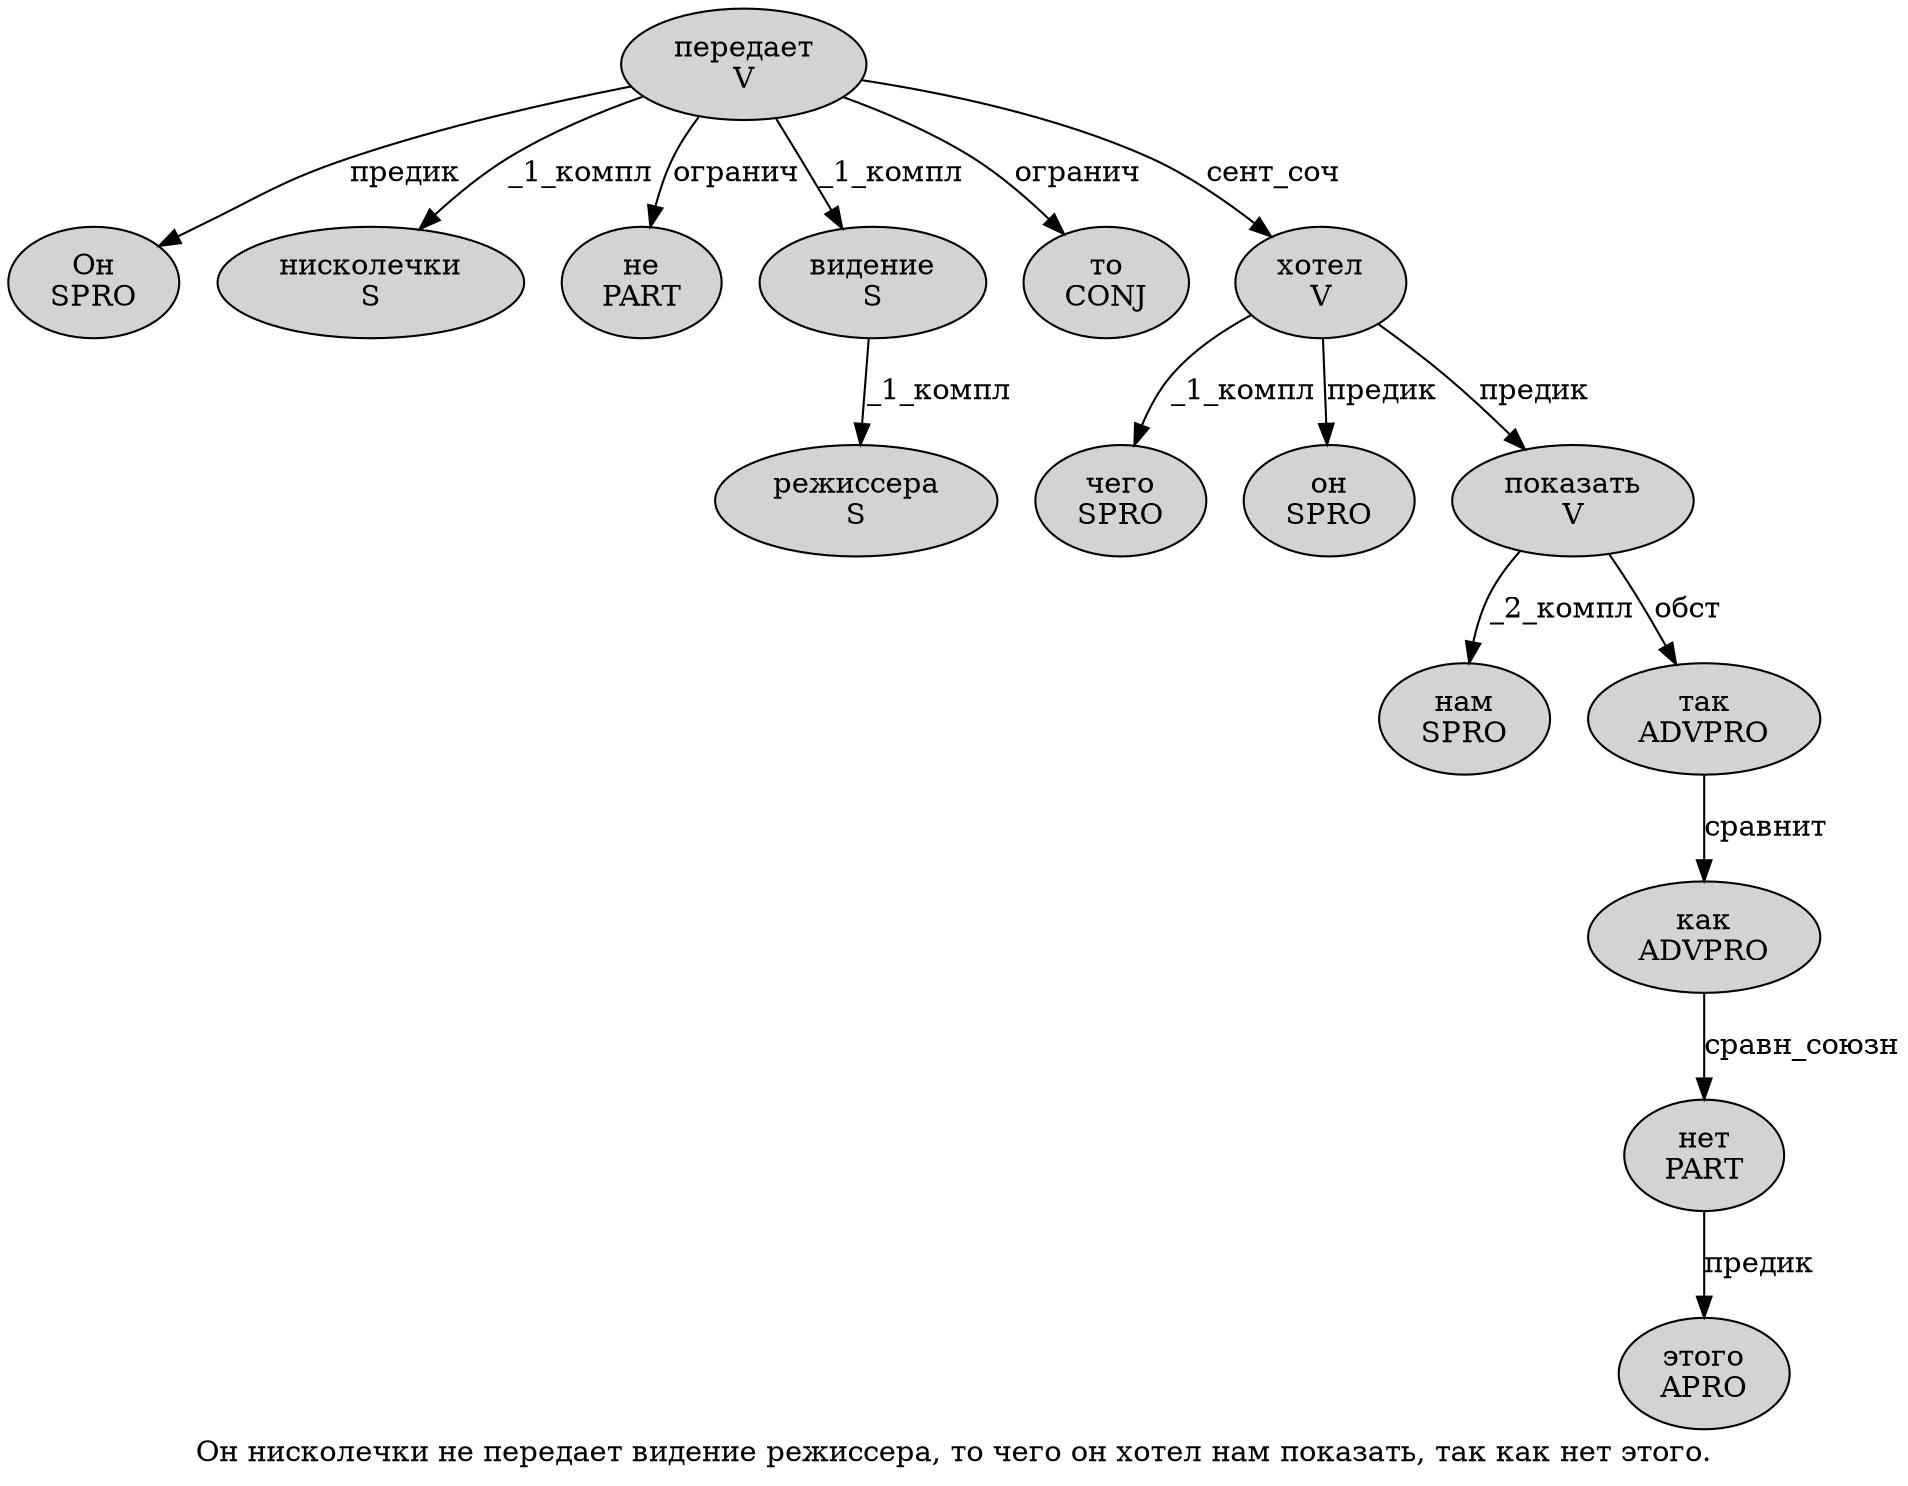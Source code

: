 digraph SENTENCE_2474 {
	graph [label="Он нисколечки не передает видение режиссера, то чего он хотел нам показать, так как нет этого."]
	node [style=filled]
		0 [label="Он
SPRO" color="" fillcolor=lightgray penwidth=1 shape=ellipse]
		1 [label="нисколечки
S" color="" fillcolor=lightgray penwidth=1 shape=ellipse]
		2 [label="не
PART" color="" fillcolor=lightgray penwidth=1 shape=ellipse]
		3 [label="передает
V" color="" fillcolor=lightgray penwidth=1 shape=ellipse]
		4 [label="видение
S" color="" fillcolor=lightgray penwidth=1 shape=ellipse]
		5 [label="режиссера
S" color="" fillcolor=lightgray penwidth=1 shape=ellipse]
		7 [label="то
CONJ" color="" fillcolor=lightgray penwidth=1 shape=ellipse]
		8 [label="чего
SPRO" color="" fillcolor=lightgray penwidth=1 shape=ellipse]
		9 [label="он
SPRO" color="" fillcolor=lightgray penwidth=1 shape=ellipse]
		10 [label="хотел
V" color="" fillcolor=lightgray penwidth=1 shape=ellipse]
		11 [label="нам
SPRO" color="" fillcolor=lightgray penwidth=1 shape=ellipse]
		12 [label="показать
V" color="" fillcolor=lightgray penwidth=1 shape=ellipse]
		14 [label="так
ADVPRO" color="" fillcolor=lightgray penwidth=1 shape=ellipse]
		15 [label="как
ADVPRO" color="" fillcolor=lightgray penwidth=1 shape=ellipse]
		16 [label="нет
PART" color="" fillcolor=lightgray penwidth=1 shape=ellipse]
		17 [label="этого
APRO" color="" fillcolor=lightgray penwidth=1 shape=ellipse]
			12 -> 11 [label="_2_компл"]
			12 -> 14 [label="обст"]
			14 -> 15 [label="сравнит"]
			15 -> 16 [label="сравн_союзн"]
			10 -> 8 [label="_1_компл"]
			10 -> 9 [label="предик"]
			10 -> 12 [label="предик"]
			3 -> 0 [label="предик"]
			3 -> 1 [label="_1_компл"]
			3 -> 2 [label="огранич"]
			3 -> 4 [label="_1_компл"]
			3 -> 7 [label="огранич"]
			3 -> 10 [label="сент_соч"]
			16 -> 17 [label="предик"]
			4 -> 5 [label="_1_компл"]
}